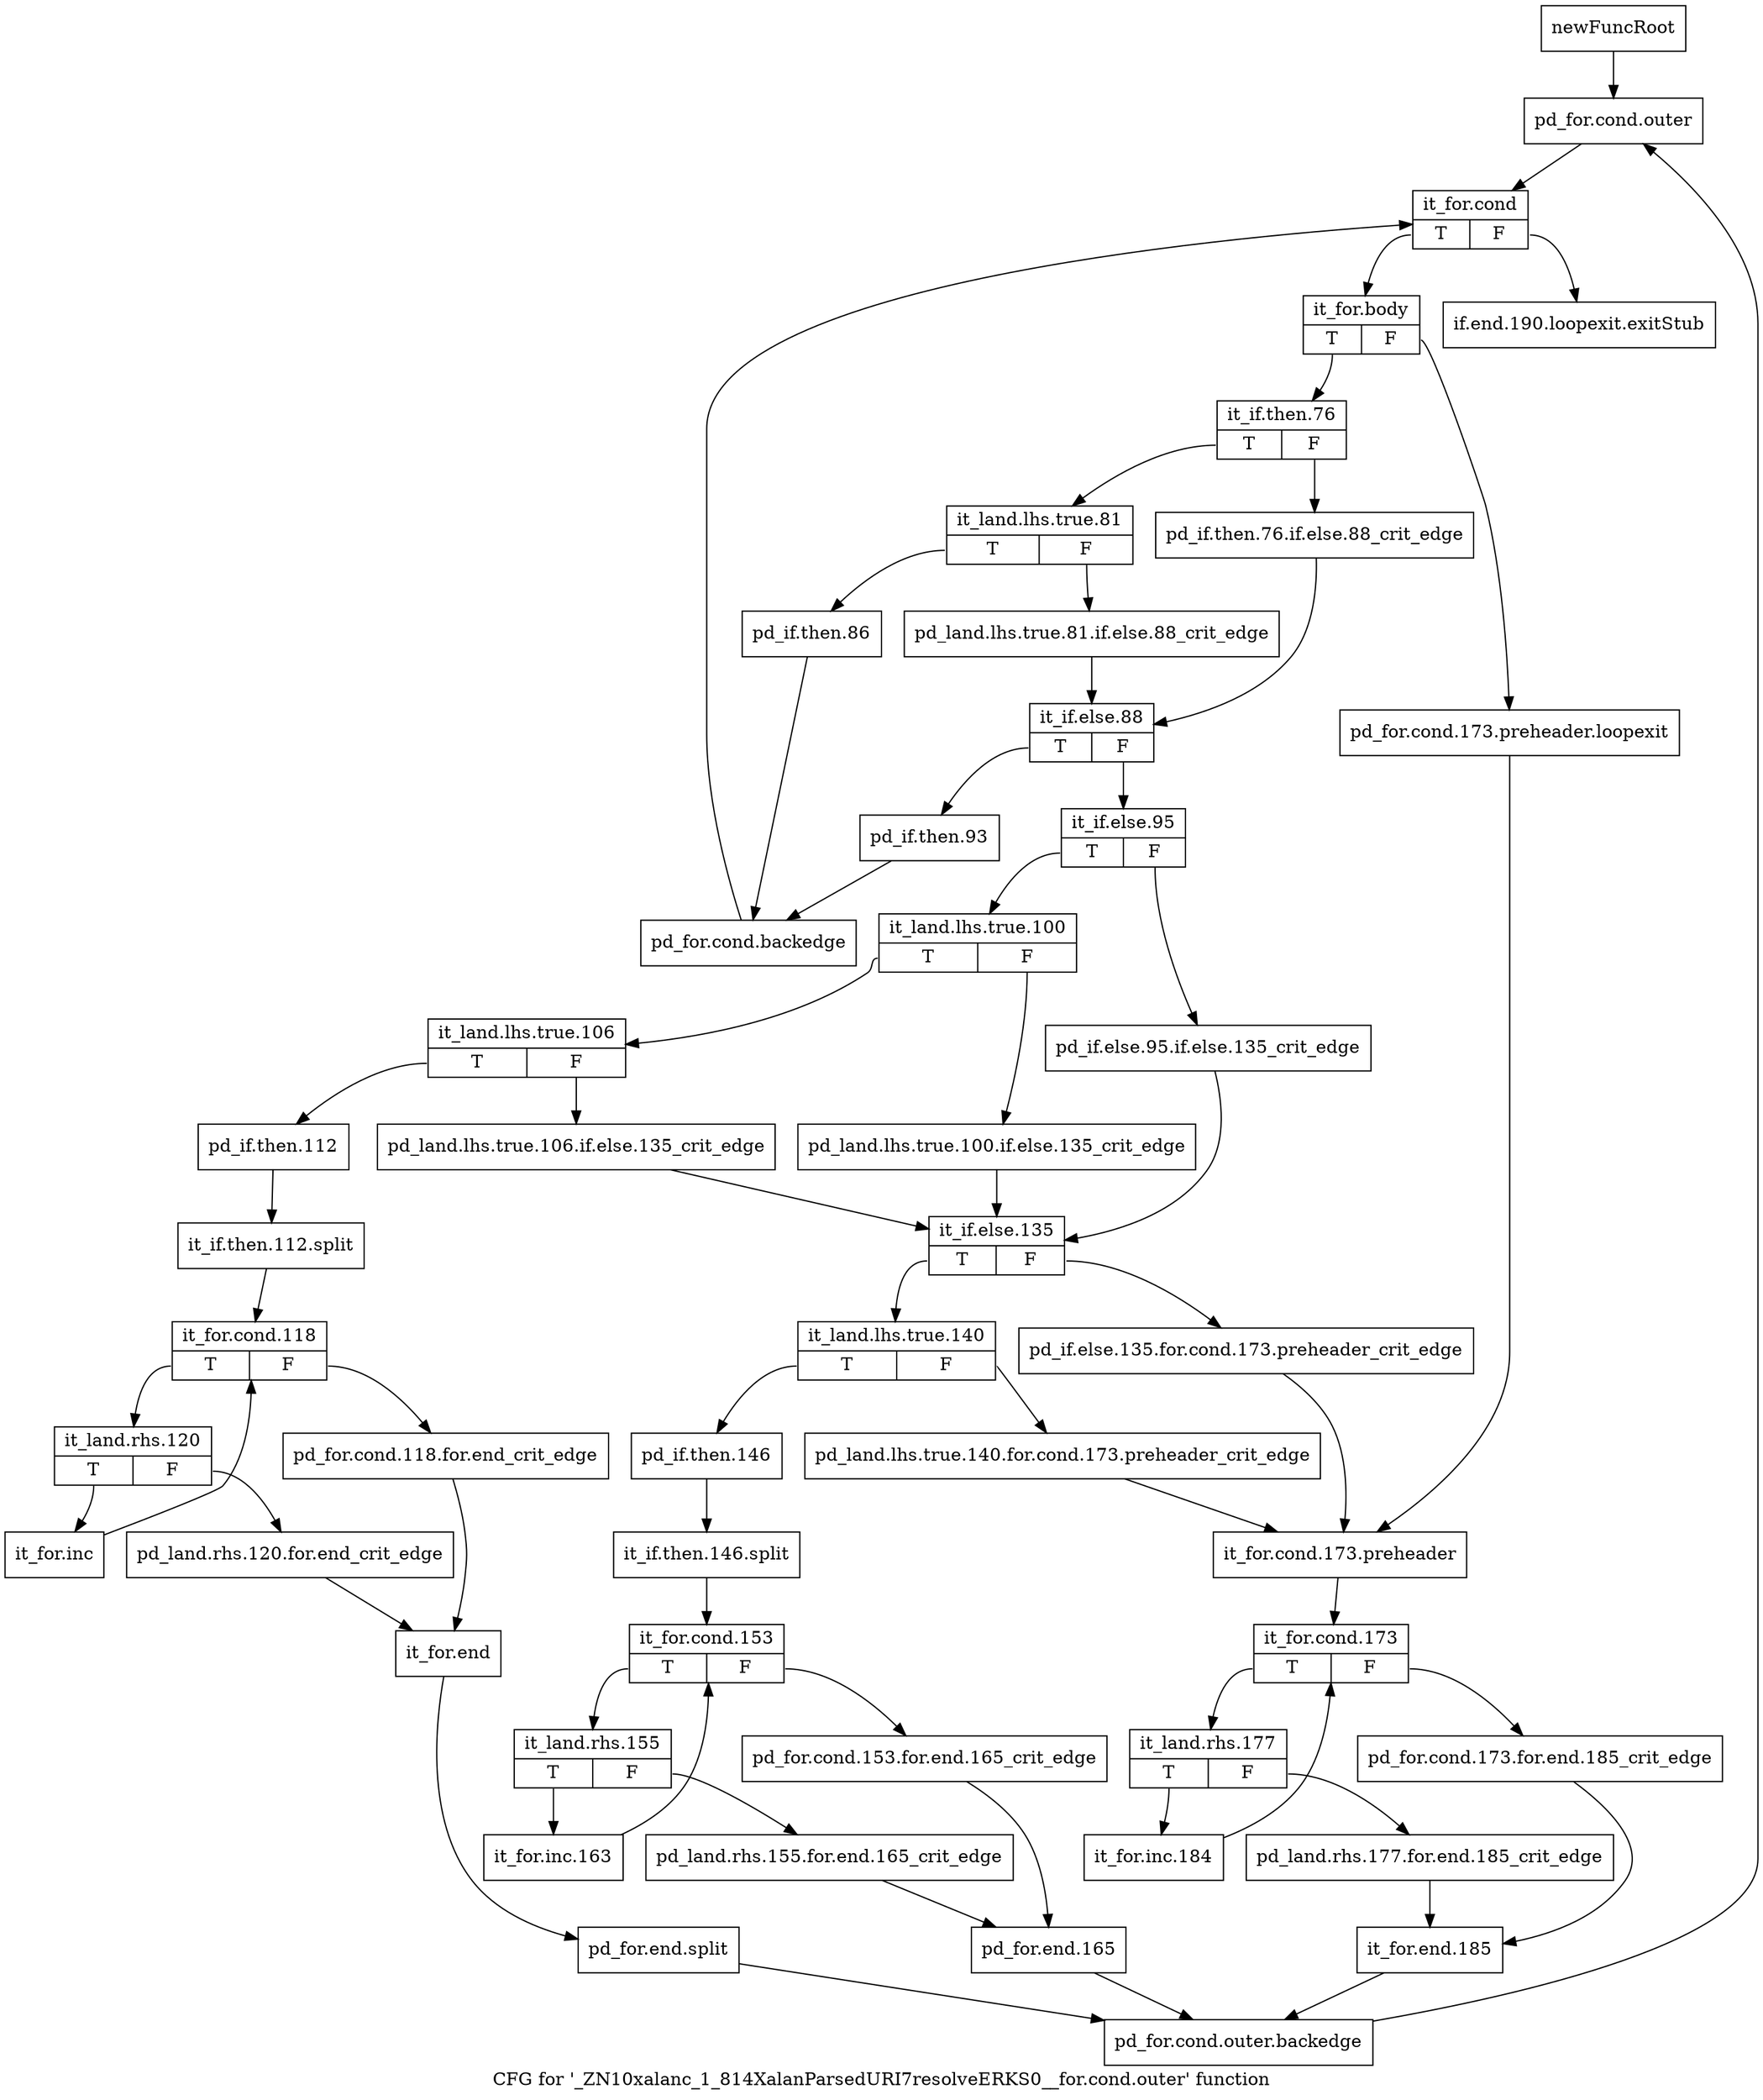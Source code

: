 digraph "CFG for '_ZN10xalanc_1_814XalanParsedURI7resolveERKS0__for.cond.outer' function" {
	label="CFG for '_ZN10xalanc_1_814XalanParsedURI7resolveERKS0__for.cond.outer' function";

	Node0x9d84650 [shape=record,label="{newFuncRoot}"];
	Node0x9d84650 -> Node0x9d846f0;
	Node0x9d846a0 [shape=record,label="{if.end.190.loopexit.exitStub}"];
	Node0x9d846f0 [shape=record,label="{pd_for.cond.outer}"];
	Node0x9d846f0 -> Node0x9d84740;
	Node0x9d84740 [shape=record,label="{it_for.cond|{<s0>T|<s1>F}}"];
	Node0x9d84740:s0 -> Node0x9d84790;
	Node0x9d84740:s1 -> Node0x9d846a0;
	Node0x9d84790 [shape=record,label="{it_for.body|{<s0>T|<s1>F}}"];
	Node0x9d84790:s0 -> Node0x9d84830;
	Node0x9d84790:s1 -> Node0x9d847e0;
	Node0x9d847e0 [shape=record,label="{pd_for.cond.173.preheader.loopexit}"];
	Node0x9d847e0 -> Node0x9d84ce0;
	Node0x9d84830 [shape=record,label="{it_if.then.76|{<s0>T|<s1>F}}"];
	Node0x9d84830:s0 -> Node0x9d848d0;
	Node0x9d84830:s1 -> Node0x9d84880;
	Node0x9d84880 [shape=record,label="{pd_if.then.76.if.else.88_crit_edge}"];
	Node0x9d84880 -> Node0x9d84970;
	Node0x9d848d0 [shape=record,label="{it_land.lhs.true.81|{<s0>T|<s1>F}}"];
	Node0x9d848d0:s0 -> Node0x9d85410;
	Node0x9d848d0:s1 -> Node0x9d84920;
	Node0x9d84920 [shape=record,label="{pd_land.lhs.true.81.if.else.88_crit_edge}"];
	Node0x9d84920 -> Node0x9d84970;
	Node0x9d84970 [shape=record,label="{it_if.else.88|{<s0>T|<s1>F}}"];
	Node0x9d84970:s0 -> Node0x9d853c0;
	Node0x9d84970:s1 -> Node0x9d849c0;
	Node0x9d849c0 [shape=record,label="{it_if.else.95|{<s0>T|<s1>F}}"];
	Node0x9d849c0:s0 -> Node0x9d84a60;
	Node0x9d849c0:s1 -> Node0x9d84a10;
	Node0x9d84a10 [shape=record,label="{pd_if.else.95.if.else.135_crit_edge}"];
	Node0x9d84a10 -> Node0x9d84ba0;
	Node0x9d84a60 [shape=record,label="{it_land.lhs.true.100|{<s0>T|<s1>F}}"];
	Node0x9d84a60:s0 -> Node0x9d84b00;
	Node0x9d84a60:s1 -> Node0x9d84ab0;
	Node0x9d84ab0 [shape=record,label="{pd_land.lhs.true.100.if.else.135_crit_edge}"];
	Node0x9d84ab0 -> Node0x9d84ba0;
	Node0x9d84b00 [shape=record,label="{it_land.lhs.true.106|{<s0>T|<s1>F}}"];
	Node0x9d84b00:s0 -> Node0x9d85140;
	Node0x9d84b00:s1 -> Node0x9d84b50;
	Node0x9d84b50 [shape=record,label="{pd_land.lhs.true.106.if.else.135_crit_edge}"];
	Node0x9d84b50 -> Node0x9d84ba0;
	Node0x9d84ba0 [shape=record,label="{it_if.else.135|{<s0>T|<s1>F}}"];
	Node0x9d84ba0:s0 -> Node0x9d84c40;
	Node0x9d84ba0:s1 -> Node0x9d84bf0;
	Node0x9d84bf0 [shape=record,label="{pd_if.else.135.for.cond.173.preheader_crit_edge}"];
	Node0x9d84bf0 -> Node0x9d84ce0;
	Node0x9d84c40 [shape=record,label="{it_land.lhs.true.140|{<s0>T|<s1>F}}"];
	Node0x9d84c40:s0 -> Node0x9d84f10;
	Node0x9d84c40:s1 -> Node0x9d84c90;
	Node0x9d84c90 [shape=record,label="{pd_land.lhs.true.140.for.cond.173.preheader_crit_edge}"];
	Node0x9d84c90 -> Node0x9d84ce0;
	Node0x9d84ce0 [shape=record,label="{it_for.cond.173.preheader}"];
	Node0x9d84ce0 -> Node0x9d84d30;
	Node0x9d84d30 [shape=record,label="{it_for.cond.173|{<s0>T|<s1>F}}"];
	Node0x9d84d30:s0 -> Node0x9d84dd0;
	Node0x9d84d30:s1 -> Node0x9d84d80;
	Node0x9d84d80 [shape=record,label="{pd_for.cond.173.for.end.185_crit_edge}"];
	Node0x9d84d80 -> Node0x9d84e70;
	Node0x9d84dd0 [shape=record,label="{it_land.rhs.177|{<s0>T|<s1>F}}"];
	Node0x9d84dd0:s0 -> Node0x9d84ec0;
	Node0x9d84dd0:s1 -> Node0x9d84e20;
	Node0x9d84e20 [shape=record,label="{pd_land.rhs.177.for.end.185_crit_edge}"];
	Node0x9d84e20 -> Node0x9d84e70;
	Node0x9d84e70 [shape=record,label="{it_for.end.185}"];
	Node0x9d84e70 -> Node0x9d85320;
	Node0x9d84ec0 [shape=record,label="{it_for.inc.184}"];
	Node0x9d84ec0 -> Node0x9d84d30;
	Node0x9d84f10 [shape=record,label="{pd_if.then.146}"];
	Node0x9d84f10 -> Node0xd026520;
	Node0xd026520 [shape=record,label="{it_if.then.146.split}"];
	Node0xd026520 -> Node0x9d84f60;
	Node0x9d84f60 [shape=record,label="{it_for.cond.153|{<s0>T|<s1>F}}"];
	Node0x9d84f60:s0 -> Node0x9d85000;
	Node0x9d84f60:s1 -> Node0x9d84fb0;
	Node0x9d84fb0 [shape=record,label="{pd_for.cond.153.for.end.165_crit_edge}"];
	Node0x9d84fb0 -> Node0x9d850a0;
	Node0x9d85000 [shape=record,label="{it_land.rhs.155|{<s0>T|<s1>F}}"];
	Node0x9d85000:s0 -> Node0x9d850f0;
	Node0x9d85000:s1 -> Node0x9d85050;
	Node0x9d85050 [shape=record,label="{pd_land.rhs.155.for.end.165_crit_edge}"];
	Node0x9d85050 -> Node0x9d850a0;
	Node0x9d850a0 [shape=record,label="{pd_for.end.165}"];
	Node0x9d850a0 -> Node0x9d85320;
	Node0x9d850f0 [shape=record,label="{it_for.inc.163}"];
	Node0x9d850f0 -> Node0x9d84f60;
	Node0x9d85140 [shape=record,label="{pd_if.then.112}"];
	Node0x9d85140 -> Node0xd0261b0;
	Node0xd0261b0 [shape=record,label="{it_if.then.112.split}"];
	Node0xd0261b0 -> Node0x9d85190;
	Node0x9d85190 [shape=record,label="{it_for.cond.118|{<s0>T|<s1>F}}"];
	Node0x9d85190:s0 -> Node0x9d85230;
	Node0x9d85190:s1 -> Node0x9d851e0;
	Node0x9d851e0 [shape=record,label="{pd_for.cond.118.for.end_crit_edge}"];
	Node0x9d851e0 -> Node0x9d852d0;
	Node0x9d85230 [shape=record,label="{it_land.rhs.120|{<s0>T|<s1>F}}"];
	Node0x9d85230:s0 -> Node0x9d85370;
	Node0x9d85230:s1 -> Node0x9d85280;
	Node0x9d85280 [shape=record,label="{pd_land.rhs.120.for.end_crit_edge}"];
	Node0x9d85280 -> Node0x9d852d0;
	Node0x9d852d0 [shape=record,label="{it_for.end}"];
	Node0x9d852d0 -> Node0xd026570;
	Node0xd026570 [shape=record,label="{pd_for.end.split}"];
	Node0xd026570 -> Node0x9d85320;
	Node0x9d85320 [shape=record,label="{pd_for.cond.outer.backedge}"];
	Node0x9d85320 -> Node0x9d846f0;
	Node0x9d85370 [shape=record,label="{it_for.inc}"];
	Node0x9d85370 -> Node0x9d85190;
	Node0x9d853c0 [shape=record,label="{pd_if.then.93}"];
	Node0x9d853c0 -> Node0x9d85460;
	Node0x9d85410 [shape=record,label="{pd_if.then.86}"];
	Node0x9d85410 -> Node0x9d85460;
	Node0x9d85460 [shape=record,label="{pd_for.cond.backedge}"];
	Node0x9d85460 -> Node0x9d84740;
}
